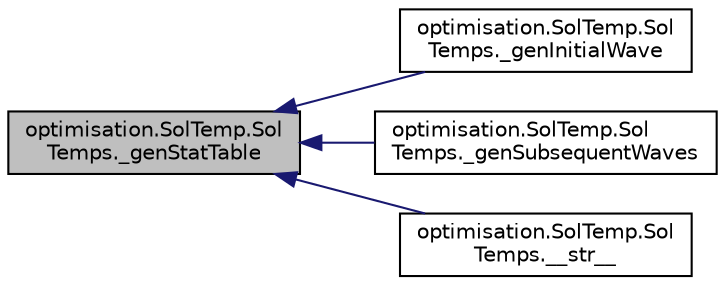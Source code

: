 digraph "optimisation.SolTemp.SolTemps._genStatTable"
{
 // INTERACTIVE_SVG=YES
  edge [fontname="Helvetica",fontsize="10",labelfontname="Helvetica",labelfontsize="10"];
  node [fontname="Helvetica",fontsize="10",shape=record];
  rankdir="LR";
  Node1 [label="optimisation.SolTemp.Sol\lTemps._genStatTable",height=0.2,width=0.4,color="black", fillcolor="grey75", style="filled" fontcolor="black"];
  Node1 -> Node2 [dir="back",color="midnightblue",fontsize="10",style="solid",fontname="Helvetica"];
  Node2 [label="optimisation.SolTemp.Sol\lTemps._genInitialWave",height=0.2,width=0.4,color="black", fillcolor="white", style="filled",URL="$classoptimisation_1_1_sol_temp_1_1_sol_temps.html#aa4a6ca542ad9c7140027cccd0a67a90c",tooltip="Génère une première vague de SolTemp complètement au hasard. "];
  Node1 -> Node3 [dir="back",color="midnightblue",fontsize="10",style="solid",fontname="Helvetica"];
  Node3 [label="optimisation.SolTemp.Sol\lTemps._genSubsequentWaves",height=0.2,width=0.4,color="black", fillcolor="white", style="filled",URL="$classoptimisation_1_1_sol_temp_1_1_sol_temps.html#a7c96ace0652f1ee3c08d8bd6187a48c7",tooltip="Effectue plusieurs vagues de dénérations de SolTemp, en se basant à chaque fois sur la StatTable inte..."];
  Node1 -> Node4 [dir="back",color="midnightblue",fontsize="10",style="solid",fontname="Helvetica"];
  Node4 [label="optimisation.SolTemp.Sol\lTemps.__str__",height=0.2,width=0.4,color="black", fillcolor="white", style="filled",URL="$classoptimisation_1_1_sol_temp_1_1_sol_temps.html#a458df0472bdfb34b2d105255bf3ec04c",tooltip="Retourne la SolTemps sous une forme lisible pour l&#39;humain. "];
}
